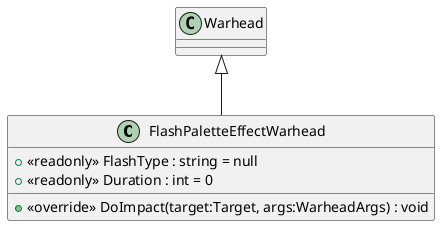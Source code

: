 @startuml
class FlashPaletteEffectWarhead {
    + <<readonly>> FlashType : string = null
    + <<readonly>> Duration : int = 0
    + <<override>> DoImpact(target:Target, args:WarheadArgs) : void
}
Warhead <|-- FlashPaletteEffectWarhead
@enduml
